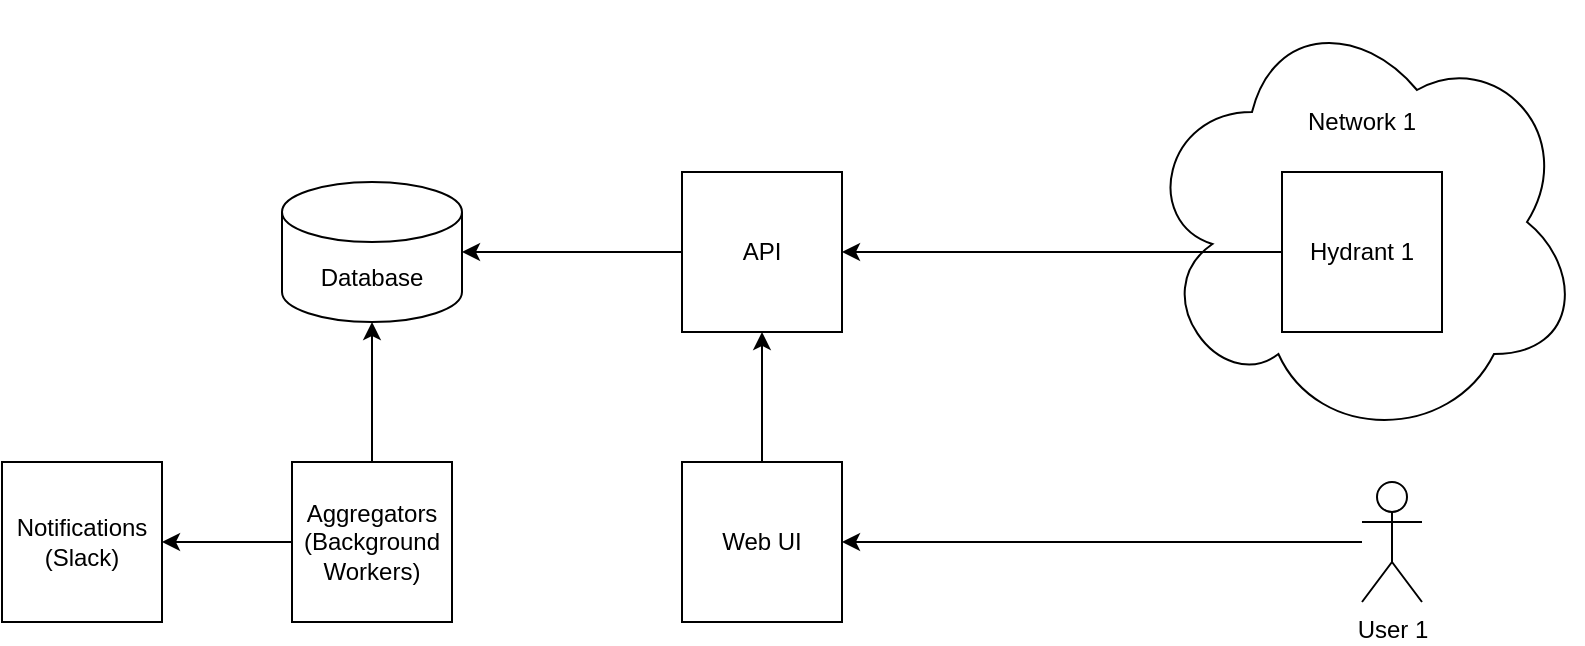 <mxfile version="20.8.10" type="device"><diagram name="Page-1" id="hNzWbHi6t4GFmte41rR2"><mxGraphModel dx="2524" dy="1271" grid="1" gridSize="10" guides="1" tooltips="1" connect="1" arrows="1" fold="1" page="1" pageScale="1" pageWidth="850" pageHeight="1100" math="0" shadow="0"><root><mxCell id="0"/><mxCell id="1" parent="0"/><mxCell id="TRcXEP6mZGSoLhu8ykOo-1" value="Database" style="shape=cylinder3;whiteSpace=wrap;html=1;boundedLbl=1;backgroundOutline=1;size=15;" parent="1" vertex="1"><mxGeometry x="170" y="140" width="90" height="70" as="geometry"/></mxCell><mxCell id="TRcXEP6mZGSoLhu8ykOo-2" value="API" style="whiteSpace=wrap;html=1;aspect=fixed;" parent="1" vertex="1"><mxGeometry x="370" y="135" width="80" height="80" as="geometry"/></mxCell><mxCell id="TRcXEP6mZGSoLhu8ykOo-3" value="Web UI" style="whiteSpace=wrap;html=1;aspect=fixed;" parent="1" vertex="1"><mxGeometry x="370" y="280" width="80" height="80" as="geometry"/></mxCell><mxCell id="TRcXEP6mZGSoLhu8ykOo-4" value="&lt;div&gt;Aggregators&lt;/div&gt;&lt;div&gt;(Background Workers)&lt;br&gt;&lt;/div&gt;" style="whiteSpace=wrap;html=1;aspect=fixed;" parent="1" vertex="1"><mxGeometry x="175" y="280" width="80" height="80" as="geometry"/></mxCell><mxCell id="TRcXEP6mZGSoLhu8ykOo-6" value="" style="ellipse;shape=cloud;whiteSpace=wrap;html=1;" parent="1" vertex="1"><mxGeometry x="600" y="50" width="220" height="220" as="geometry"/></mxCell><mxCell id="TRcXEP6mZGSoLhu8ykOo-7" value="Hydrant 1" style="whiteSpace=wrap;html=1;aspect=fixed;" parent="1" vertex="1"><mxGeometry x="670" y="135" width="80" height="80" as="geometry"/></mxCell><mxCell id="TRcXEP6mZGSoLhu8ykOo-10" value="Network 1" style="text;html=1;strokeColor=none;fillColor=none;align=center;verticalAlign=middle;whiteSpace=wrap;rounded=0;" parent="1" vertex="1"><mxGeometry x="680" y="95" width="60" height="30" as="geometry"/></mxCell><mxCell id="TRcXEP6mZGSoLhu8ykOo-14" value="User 1" style="shape=umlActor;verticalLabelPosition=bottom;verticalAlign=top;html=1;outlineConnect=0;" parent="1" vertex="1"><mxGeometry x="710" y="290" width="30" height="60" as="geometry"/></mxCell><mxCell id="TRcXEP6mZGSoLhu8ykOo-20" value="&lt;div&gt;Notifications&lt;/div&gt;&lt;div&gt;(Slack)&lt;br&gt;&lt;/div&gt;" style="whiteSpace=wrap;html=1;aspect=fixed;" parent="1" vertex="1"><mxGeometry x="30" y="280" width="80" height="80" as="geometry"/></mxCell><mxCell id="TRcXEP6mZGSoLhu8ykOo-21" value="" style="endArrow=classic;html=1;rounded=0;exitX=0;exitY=0.5;exitDx=0;exitDy=0;entryX=1;entryY=0.5;entryDx=0;entryDy=0;" parent="1" source="TRcXEP6mZGSoLhu8ykOo-7" target="TRcXEP6mZGSoLhu8ykOo-2" edge="1"><mxGeometry width="50" height="50" relative="1" as="geometry"><mxPoint x="400" y="420" as="sourcePoint"/><mxPoint x="450" y="370" as="targetPoint"/></mxGeometry></mxCell><mxCell id="TRcXEP6mZGSoLhu8ykOo-24" value="" style="endArrow=classic;html=1;rounded=0;entryX=0.5;entryY=1;entryDx=0;entryDy=0;exitX=0.5;exitY=0;exitDx=0;exitDy=0;" parent="1" source="TRcXEP6mZGSoLhu8ykOo-3" target="TRcXEP6mZGSoLhu8ykOo-2" edge="1"><mxGeometry width="50" height="50" relative="1" as="geometry"><mxPoint x="400" y="420" as="sourcePoint"/><mxPoint x="450" y="370" as="targetPoint"/></mxGeometry></mxCell><mxCell id="TRcXEP6mZGSoLhu8ykOo-28" value="" style="endArrow=classic;html=1;rounded=0;exitX=0;exitY=0.5;exitDx=0;exitDy=0;entryX=1;entryY=0.5;entryDx=0;entryDy=0;" parent="1" source="TRcXEP6mZGSoLhu8ykOo-4" target="TRcXEP6mZGSoLhu8ykOo-20" edge="1"><mxGeometry width="50" height="50" relative="1" as="geometry"><mxPoint x="400" y="420" as="sourcePoint"/><mxPoint x="450" y="370" as="targetPoint"/></mxGeometry></mxCell><mxCell id="TRcXEP6mZGSoLhu8ykOo-29" value="" style="endArrow=classic;html=1;rounded=0;entryX=1;entryY=0.5;entryDx=0;entryDy=0;" parent="1" source="TRcXEP6mZGSoLhu8ykOo-14" target="TRcXEP6mZGSoLhu8ykOo-3" edge="1"><mxGeometry width="50" height="50" relative="1" as="geometry"><mxPoint x="400" y="420" as="sourcePoint"/><mxPoint x="470" y="320" as="targetPoint"/></mxGeometry></mxCell><mxCell id="TRcXEP6mZGSoLhu8ykOo-33" value="" style="endArrow=classic;html=1;rounded=0;exitX=0.5;exitY=0;exitDx=0;exitDy=0;entryX=0.5;entryY=1;entryDx=0;entryDy=0;entryPerimeter=0;startArrow=none;startFill=0;" parent="1" source="TRcXEP6mZGSoLhu8ykOo-4" target="TRcXEP6mZGSoLhu8ykOo-1" edge="1"><mxGeometry width="50" height="50" relative="1" as="geometry"><mxPoint x="400" y="400" as="sourcePoint"/><mxPoint x="450" y="350" as="targetPoint"/></mxGeometry></mxCell><mxCell id="BonFWwh6rlXsZ5Jy3hOR-1" value="" style="endArrow=classic;html=1;rounded=0;entryX=1;entryY=0.5;entryDx=0;entryDy=0;entryPerimeter=0;exitX=0;exitY=0.5;exitDx=0;exitDy=0;" edge="1" parent="1" source="TRcXEP6mZGSoLhu8ykOo-2" target="TRcXEP6mZGSoLhu8ykOo-1"><mxGeometry width="50" height="50" relative="1" as="geometry"><mxPoint x="400" y="670" as="sourcePoint"/><mxPoint x="450" y="620" as="targetPoint"/></mxGeometry></mxCell></root></mxGraphModel></diagram></mxfile>